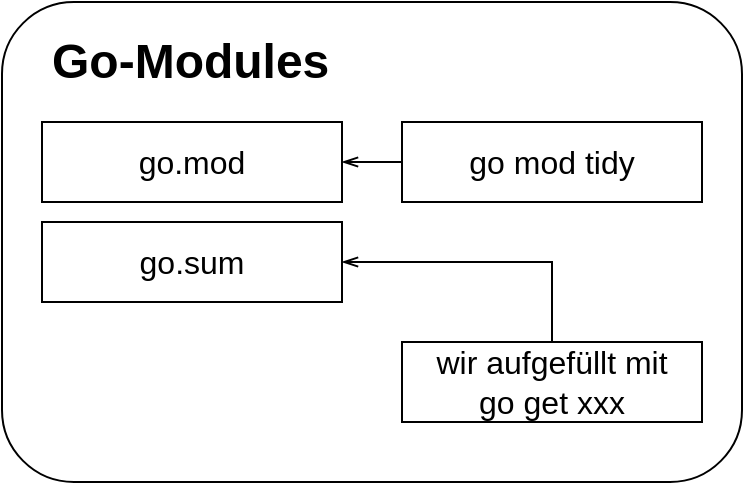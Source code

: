 <mxfile version="14.1.9" type="github">
  <diagram id="C5RBs43oDa-KdzZeNtuy" name="Page-1">
    <mxGraphModel dx="1483" dy="829" grid="1" gridSize="10" guides="1" tooltips="1" connect="1" arrows="1" fold="1" page="1" pageScale="1" pageWidth="827" pageHeight="1169" math="0" shadow="0">
      <root>
        <mxCell id="WIyWlLk6GJQsqaUBKTNV-0" />
        <mxCell id="WIyWlLk6GJQsqaUBKTNV-1" parent="WIyWlLk6GJQsqaUBKTNV-0" />
        <mxCell id="Q0wa2b69Kgk6BVwdE5Ie-12" value="" style="rounded=1;whiteSpace=wrap;html=1;" vertex="1" parent="WIyWlLk6GJQsqaUBKTNV-1">
          <mxGeometry x="20" y="20" width="370" height="240" as="geometry" />
        </mxCell>
        <mxCell id="Q0wa2b69Kgk6BVwdE5Ie-3" value="&lt;h1&gt;Go-Modules&lt;/h1&gt;&lt;p&gt;&lt;br&gt;&lt;/p&gt;" style="text;html=1;strokeColor=none;fillColor=none;spacing=5;spacingTop=-20;whiteSpace=wrap;overflow=hidden;rounded=0;" vertex="1" parent="WIyWlLk6GJQsqaUBKTNV-1">
          <mxGeometry x="40" y="30" width="190" height="40" as="geometry" />
        </mxCell>
        <mxCell id="Q0wa2b69Kgk6BVwdE5Ie-10" style="edgeStyle=orthogonalEdgeStyle;rounded=0;orthogonalLoop=1;jettySize=auto;html=1;exitX=1;exitY=0.5;exitDx=0;exitDy=0;entryX=0;entryY=0.5;entryDx=0;entryDy=0;startArrow=openThin;startFill=0;endArrow=none;endFill=0;" edge="1" parent="WIyWlLk6GJQsqaUBKTNV-1" source="Q0wa2b69Kgk6BVwdE5Ie-4" target="Q0wa2b69Kgk6BVwdE5Ie-9">
          <mxGeometry relative="1" as="geometry" />
        </mxCell>
        <mxCell id="Q0wa2b69Kgk6BVwdE5Ie-4" value="&lt;font style=&quot;font-size: 16px&quot;&gt;go.mod&lt;/font&gt;" style="whiteSpace=wrap;html=1;" vertex="1" parent="WIyWlLk6GJQsqaUBKTNV-1">
          <mxGeometry x="40" y="80" width="150" height="40" as="geometry" />
        </mxCell>
        <mxCell id="Q0wa2b69Kgk6BVwdE5Ie-8" value="" style="edgeStyle=orthogonalEdgeStyle;rounded=0;orthogonalLoop=1;jettySize=auto;html=1;startArrow=openThin;startFill=0;endArrow=none;endFill=0;" edge="1" parent="WIyWlLk6GJQsqaUBKTNV-1" source="Q0wa2b69Kgk6BVwdE5Ie-6" target="Q0wa2b69Kgk6BVwdE5Ie-7">
          <mxGeometry relative="1" as="geometry" />
        </mxCell>
        <mxCell id="Q0wa2b69Kgk6BVwdE5Ie-6" value="&lt;font style=&quot;font-size: 16px&quot;&gt;go.sum&lt;/font&gt;" style="whiteSpace=wrap;html=1;" vertex="1" parent="WIyWlLk6GJQsqaUBKTNV-1">
          <mxGeometry x="40" y="130" width="150" height="40" as="geometry" />
        </mxCell>
        <mxCell id="Q0wa2b69Kgk6BVwdE5Ie-7" value="&lt;font style=&quot;font-size: 16px&quot;&gt;wir aufgefüllt mit&lt;br&gt;go get xxx&lt;br&gt;&lt;/font&gt;" style="whiteSpace=wrap;html=1;" vertex="1" parent="WIyWlLk6GJQsqaUBKTNV-1">
          <mxGeometry x="220" y="190" width="150" height="40" as="geometry" />
        </mxCell>
        <mxCell id="Q0wa2b69Kgk6BVwdE5Ie-9" value="&lt;font style=&quot;font-size: 16px&quot;&gt;go mod tidy&lt;br&gt;&lt;/font&gt;" style="whiteSpace=wrap;html=1;" vertex="1" parent="WIyWlLk6GJQsqaUBKTNV-1">
          <mxGeometry x="220" y="80" width="150" height="40" as="geometry" />
        </mxCell>
      </root>
    </mxGraphModel>
  </diagram>
</mxfile>

